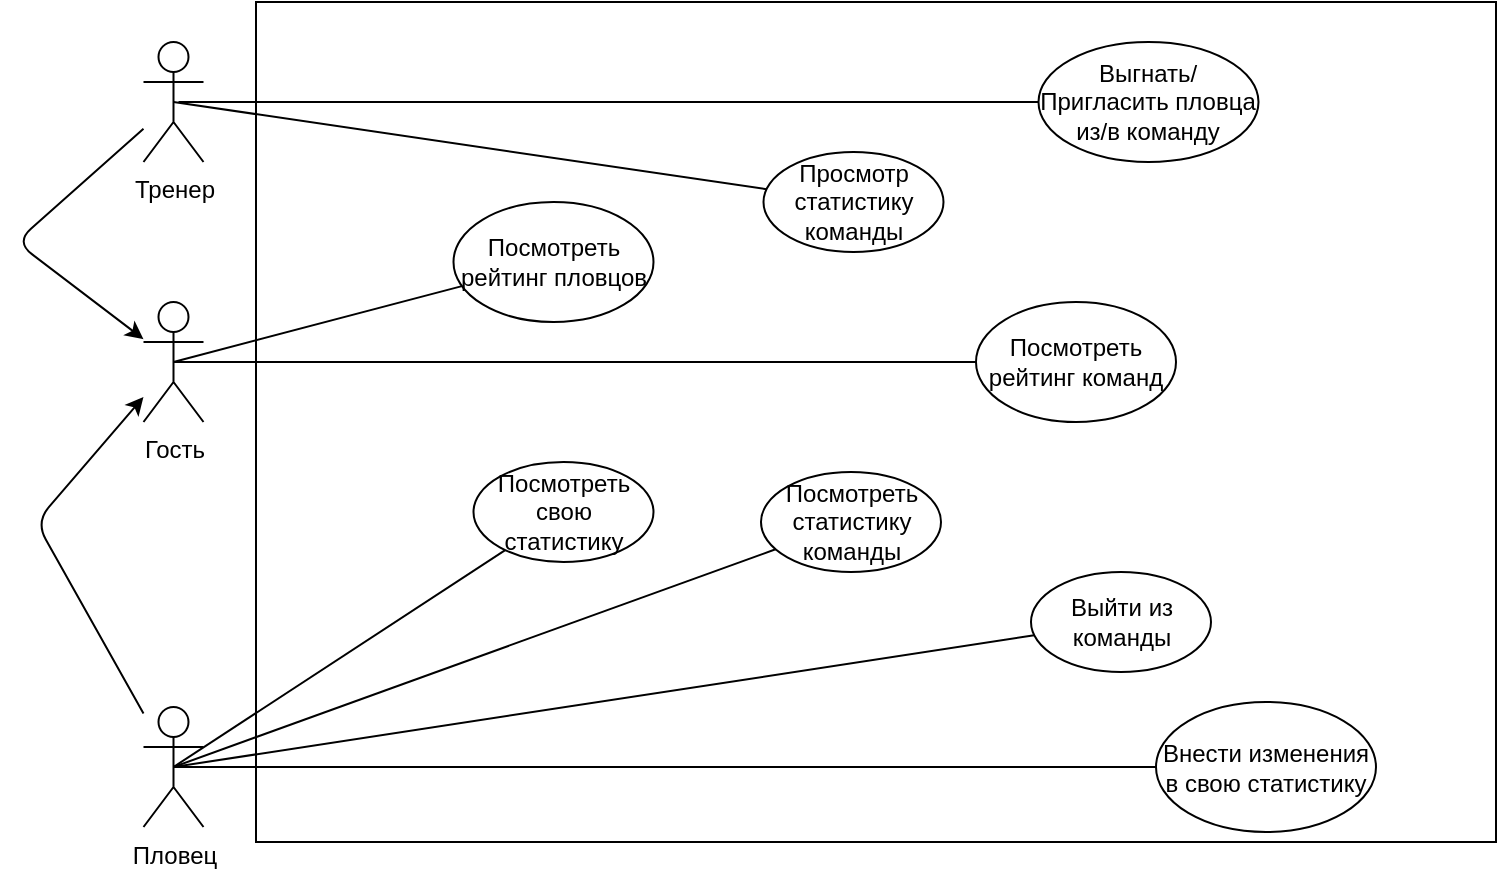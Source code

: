 <mxfile version="13.10.0" type="device"><diagram id="VTaYokF_futx6rkg2OMv" name="Страница 1"><mxGraphModel dx="2182" dy="825" grid="1" gridSize="10" guides="1" tooltips="1" connect="1" arrows="1" fold="1" page="1" pageScale="1" pageWidth="827" pageHeight="1169" math="0" shadow="0"><root><mxCell id="0"/><mxCell id="1" parent="0"/><mxCell id="czC6OCYTASwaRr9P3j7Y-3" value="" style="rounded=0;whiteSpace=wrap;html=1;" parent="1" vertex="1"><mxGeometry x="60" y="180" width="620" height="420" as="geometry"/></mxCell><mxCell id="czC6OCYTASwaRr9P3j7Y-4" value="Тренер" style="shape=umlActor;verticalLabelPosition=bottom;verticalAlign=top;html=1;outlineConnect=0;" parent="1" vertex="1"><mxGeometry x="3.75" y="200" width="30" height="60" as="geometry"/></mxCell><mxCell id="czC6OCYTASwaRr9P3j7Y-6" value="" style="endArrow=none;html=1;exitX=0.5;exitY=0.5;exitDx=0;exitDy=0;exitPerimeter=0;" parent="1" source="czC6OCYTASwaRr9P3j7Y-4" target="dw9YRBVg04BNH0uPZiPv-15" edge="1"><mxGeometry width="50" height="50" relative="1" as="geometry"><mxPoint x="383.75" y="355" as="sourcePoint"/><mxPoint x="313.75" y="230" as="targetPoint"/></mxGeometry></mxCell><mxCell id="dw9YRBVg04BNH0uPZiPv-1" value="Пловец" style="shape=umlActor;verticalLabelPosition=bottom;verticalAlign=top;html=1;outlineConnect=0;" parent="1" vertex="1"><mxGeometry x="3.75" y="532.5" width="30" height="60" as="geometry"/></mxCell><mxCell id="dw9YRBVg04BNH0uPZiPv-3" value="Посмотреть свою статистику" style="ellipse;whiteSpace=wrap;html=1;" parent="1" vertex="1"><mxGeometry x="168.75" y="410" width="90" height="50" as="geometry"/></mxCell><mxCell id="dw9YRBVg04BNH0uPZiPv-4" value="Внести изменения в свою статистику" style="ellipse;whiteSpace=wrap;html=1;" parent="1" vertex="1"><mxGeometry x="510" y="530" width="110" height="65" as="geometry"/></mxCell><mxCell id="dw9YRBVg04BNH0uPZiPv-5" value="" style="endArrow=none;html=1;exitX=0.5;exitY=0.5;exitDx=0;exitDy=0;exitPerimeter=0;" parent="1" source="dw9YRBVg04BNH0uPZiPv-1" target="dw9YRBVg04BNH0uPZiPv-3" edge="1"><mxGeometry width="50" height="50" relative="1" as="geometry"><mxPoint x="340" y="1090" as="sourcePoint"/><mxPoint x="170.008" y="564.541" as="targetPoint"/></mxGeometry></mxCell><mxCell id="dw9YRBVg04BNH0uPZiPv-8" value="Посмотреть статистику команды" style="ellipse;whiteSpace=wrap;html=1;" parent="1" vertex="1"><mxGeometry x="312.5" y="415" width="90" height="50" as="geometry"/></mxCell><mxCell id="dw9YRBVg04BNH0uPZiPv-15" value="Просмотр статистику команды" style="ellipse;whiteSpace=wrap;html=1;" parent="1" vertex="1"><mxGeometry x="313.75" y="255" width="90" height="50" as="geometry"/></mxCell><mxCell id="dw9YRBVg04BNH0uPZiPv-30" value="Выгнать/Пригласить пловца из/в команду" style="ellipse;whiteSpace=wrap;html=1;" parent="1" vertex="1"><mxGeometry x="451.25" y="200" width="110" height="60" as="geometry"/></mxCell><mxCell id="Bg8XPrTBJ4_yKiy-n7Rz-9" value="Выйти из команды" style="ellipse;whiteSpace=wrap;html=1;" parent="1" vertex="1"><mxGeometry x="447.5" y="465" width="90" height="50" as="geometry"/></mxCell><mxCell id="Bg8XPrTBJ4_yKiy-n7Rz-24" value="Гость" style="shape=umlActor;verticalLabelPosition=bottom;verticalAlign=top;html=1;outlineConnect=0;" parent="1" vertex="1"><mxGeometry x="3.75" y="330" width="30" height="60" as="geometry"/></mxCell><mxCell id="Bg8XPrTBJ4_yKiy-n7Rz-26" value="" style="endArrow=none;html=1;exitX=0.5;exitY=0.5;exitDx=0;exitDy=0;exitPerimeter=0;" parent="1" source="Bg8XPrTBJ4_yKiy-n7Rz-24" target="Bg8XPrTBJ4_yKiy-n7Rz-27" edge="1"><mxGeometry width="50" height="50" relative="1" as="geometry"><mxPoint x="28.75" y="-45" as="sourcePoint"/><mxPoint x="163.75" y="360" as="targetPoint"/></mxGeometry></mxCell><mxCell id="Bg8XPrTBJ4_yKiy-n7Rz-27" value="Посмотреть рейтинг пловцов" style="ellipse;whiteSpace=wrap;html=1;" parent="1" vertex="1"><mxGeometry x="158.75" y="280" width="100" height="60" as="geometry"/></mxCell><mxCell id="Bg8XPrTBJ4_yKiy-n7Rz-29" value="Посмотреть рейтинг команд" style="ellipse;whiteSpace=wrap;html=1;" parent="1" vertex="1"><mxGeometry x="420" y="330" width="100" height="60" as="geometry"/></mxCell><mxCell id="WJI915vhEQ-4UB28tHWf-1" value="" style="endArrow=classic;html=1;" parent="1" source="dw9YRBVg04BNH0uPZiPv-1" target="Bg8XPrTBJ4_yKiy-n7Rz-24" edge="1"><mxGeometry width="50" height="50" relative="1" as="geometry"><mxPoint x="330" y="370" as="sourcePoint"/><mxPoint x="380" y="320" as="targetPoint"/><Array as="points"><mxPoint x="-50" y="440"/></Array></mxGeometry></mxCell><mxCell id="WJI915vhEQ-4UB28tHWf-2" value="" style="endArrow=classic;html=1;" parent="1" source="czC6OCYTASwaRr9P3j7Y-4" target="Bg8XPrTBJ4_yKiy-n7Rz-24" edge="1"><mxGeometry width="50" height="50" relative="1" as="geometry"><mxPoint x="330" y="370" as="sourcePoint"/><mxPoint x="380" y="320" as="targetPoint"/><Array as="points"><mxPoint x="-60" y="300"/></Array></mxGeometry></mxCell><mxCell id="W6UF8wv9C73BdJufszjG-1" value="" style="endArrow=none;html=1;exitX=0.5;exitY=0.5;exitDx=0;exitDy=0;exitPerimeter=0;" edge="1" parent="1" source="Bg8XPrTBJ4_yKiy-n7Rz-24" target="Bg8XPrTBJ4_yKiy-n7Rz-29"><mxGeometry width="50" height="50" relative="1" as="geometry"><mxPoint x="28.75" y="370" as="sourcePoint"/><mxPoint x="182.769" y="280.831" as="targetPoint"/></mxGeometry></mxCell><mxCell id="W6UF8wv9C73BdJufszjG-2" value="" style="endArrow=none;html=1;" edge="1" parent="1" target="dw9YRBVg04BNH0uPZiPv-30"><mxGeometry width="50" height="50" relative="1" as="geometry"><mxPoint x="21.25" y="230" as="sourcePoint"/><mxPoint x="194.019" y="395.831" as="targetPoint"/></mxGeometry></mxCell><mxCell id="W6UF8wv9C73BdJufszjG-3" value="" style="endArrow=none;html=1;exitX=0.5;exitY=0.5;exitDx=0;exitDy=0;exitPerimeter=0;" edge="1" parent="1" source="dw9YRBVg04BNH0uPZiPv-1" target="dw9YRBVg04BNH0uPZiPv-8"><mxGeometry width="50" height="50" relative="1" as="geometry"><mxPoint x="48.75" y="390" as="sourcePoint"/><mxPoint x="202.769" y="300.831" as="targetPoint"/></mxGeometry></mxCell><mxCell id="W6UF8wv9C73BdJufszjG-4" value="" style="endArrow=none;html=1;exitX=0.5;exitY=0.5;exitDx=0;exitDy=0;exitPerimeter=0;" edge="1" parent="1" source="dw9YRBVg04BNH0uPZiPv-1" target="Bg8XPrTBJ4_yKiy-n7Rz-9"><mxGeometry width="50" height="50" relative="1" as="geometry"><mxPoint x="58.75" y="400" as="sourcePoint"/><mxPoint x="212.769" y="310.831" as="targetPoint"/></mxGeometry></mxCell><mxCell id="W6UF8wv9C73BdJufszjG-5" value="" style="endArrow=none;html=1;exitX=0.5;exitY=0.5;exitDx=0;exitDy=0;exitPerimeter=0;" edge="1" parent="1" source="dw9YRBVg04BNH0uPZiPv-1" target="dw9YRBVg04BNH0uPZiPv-4"><mxGeometry width="50" height="50" relative="1" as="geometry"><mxPoint x="68.75" y="410" as="sourcePoint"/><mxPoint x="222.769" y="320.831" as="targetPoint"/></mxGeometry></mxCell></root></mxGraphModel></diagram></mxfile>